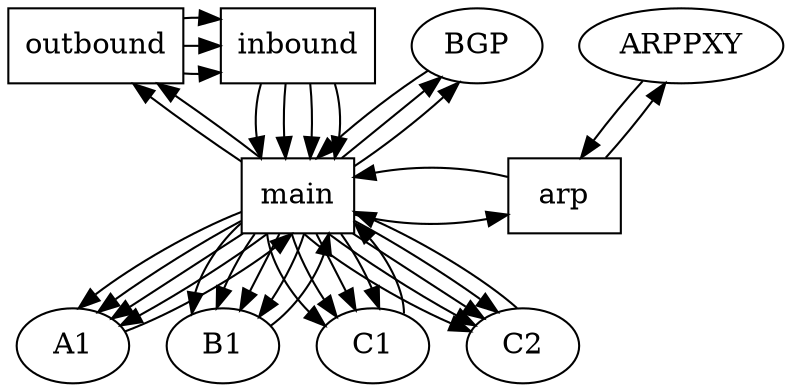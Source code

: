 digraph {
      size = "100,100";
      main, outbound, inbound, arp [shape=box];
      { rank=min; inbound outbound ARPPXY BGP}
      { rank=same; A1 B1 C1 C2 } 
      { rank=same; main arp }
      /*
      edge [style=dashed, dir=none]
      main -> outbound;
      main -> inbound;
      inbound -> outbound;
      arp -> main;
      ARPPXY -> arp;
      BGP -> main;
      A1 -> main;
      B1 -> main;
      C1 -> main;
      C2 -> main;
      edge [dir=forward]
      */

	// BGP flows
      main -> BGP; // MAIN-BGP
      main -> A1; // MAIN-A1_BGP
      main -> B1; // MAIN-B1_BGP
      main -> C1; // MAIN-C1_BGP
      main -> C2; // MAIN-C2_BGP

      // ARP flows
      main -> BGP; // BGP_ARP
      main -> A1; // MAIN-A1_ARP
      main -> B1; // MAIN-B1_ARP
      main -> C1; // MAIN-C1_ARP
      main -> C2; // MAIN-C2_ARP

      // VMAC ARP flows
      main -> A1; // MAIN-VA1_ARP
      main -> B1; // MAIN-VB1_ARP
      main -> C1; // MAIN-VC1_ARP
      main -> C2; // MAIN-VC2_ARP

      main -> arp; // MAIN-ARP
      
      arp -> ARPPXY; // ARP-ARPPXY

      arp -> main; // ARP-MAIN

      main -> outbound; // MAIN-OUTBOUND
      main -> C1; // MAIN-VC1
      main -> C2; // MAIN-VC2
      main -> A1; // MAIN-VA1
      main -> B1; // MAIN-VB1

      main -> outbound; // MAIN-OUTBOUND4IN

      outbound -> inbound; // OUTBOUND-INBOUND_DFLT

      inbound -> main; // INBOUND-MAIN_C_DFLT
      inbound -> main; // INBOUND-MAIN_DFLT
      inbound -> main; // INBOUND-MAIN_C1
      inbound -> main; // INBOUND-MAIN_C2

      outbound -> inbound; // OUTBOUND-INBOUND_B1
      outbound -> inbound; // OUTBOUND-INBOUND_C1, OUTBOUND-INBOUND_C2

      A1 -> main; // A1-MAIN
      B1 -> main; // B1-MAIN
      C1 -> main; // C1-MAIN
      C2 -> main; // C2-MAIN
      BGP -> main; // BGP-MAIN
      ARPPXY -> arp; //ARPPXY-ARP
}
